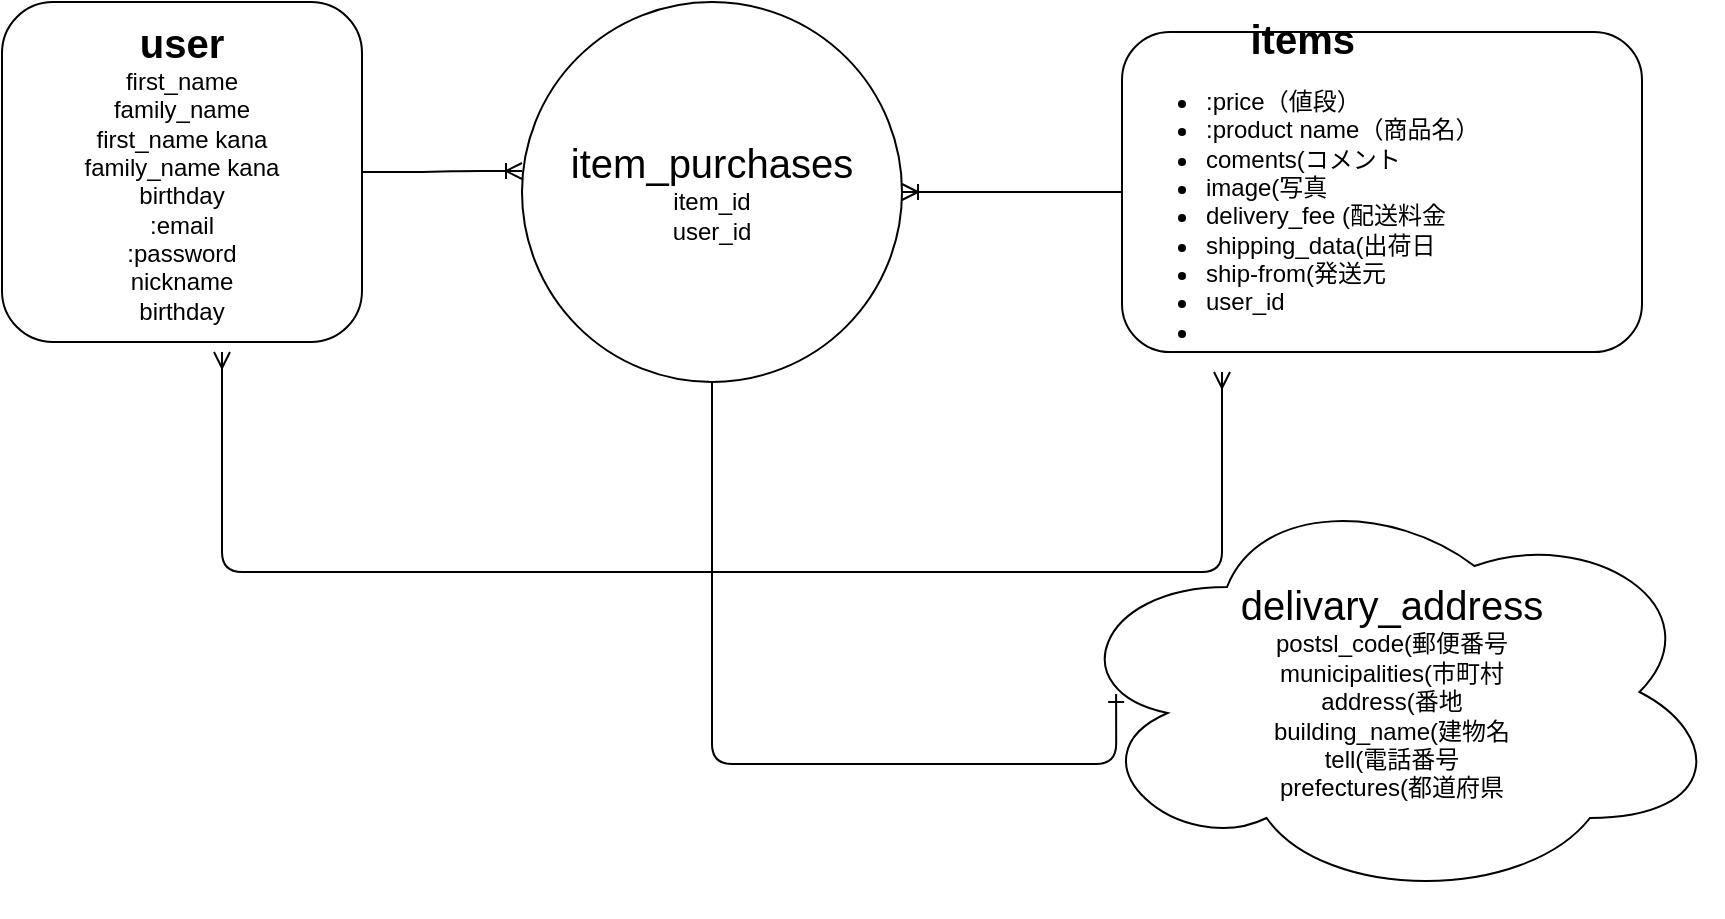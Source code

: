 <mxfile version="13.1.3">
    <diagram id="6hGFLwfOUW9BJ-s0fimq" name="Page-1">
        <mxGraphModel dx="1108" dy="555" grid="1" gridSize="10" guides="1" tooltips="1" connect="0" arrows="0" fold="1" page="1" pageScale="1" pageWidth="827" pageHeight="1169" math="0" shadow="0">
            <root>
                <mxCell id="0"/>
                <mxCell id="1" parent="0"/>
                <mxCell id="5" value="&lt;b style=&quot;font-size: 20px&quot;&gt;user&lt;br&gt;&lt;/b&gt;first_name&lt;br&gt;family_name&lt;br&gt;first_name kana&lt;br&gt;family_name kana&lt;br&gt;birthday&lt;br&gt;:email&lt;br&gt;:password&lt;br&gt;nickname&lt;br&gt;birthday" style="rounded=1;whiteSpace=wrap;html=1;" vertex="1" parent="1">
                    <mxGeometry y="30" width="180" height="170" as="geometry"/>
                </mxCell>
                <mxCell id="8" value="&lt;span&gt;&lt;br&gt;&lt;br&gt;&lt;br&gt;&lt;br&gt;&lt;font style=&quot;font-size: 20px&quot;&gt;delivary_address&lt;/font&gt;&lt;br&gt;postsl_code(郵便番号&lt;br&gt;municipalities(市町村&lt;br&gt;address(番地&lt;br&gt;building_name(建物名&lt;br&gt;tell(電話番号&lt;br&gt;prefectures(都道府県&lt;br&gt;&lt;br&gt;&lt;br&gt;&lt;br&gt;&lt;br&gt;&lt;/span&gt;" style="ellipse;shape=cloud;whiteSpace=wrap;html=1;" vertex="1" parent="1">
                    <mxGeometry x="530" y="270" width="330" height="210" as="geometry"/>
                </mxCell>
                <mxCell id="19" value="&lt;div style=&quot;text-align: center&quot;&gt;&lt;b&gt;&lt;font style=&quot;font-size: 20px&quot;&gt;items&lt;/font&gt;&lt;/b&gt;&lt;/div&gt;&lt;ul&gt;&lt;li&gt;:price（値段）&lt;/li&gt;&lt;li&gt;:product name（商品名）&lt;/li&gt;&lt;li&gt;coments(コメント&lt;/li&gt;&lt;li&gt;image(写真&lt;/li&gt;&lt;li&gt;delivery_fee (配送料金&lt;/li&gt;&lt;li&gt;shipping_data(出荷日&lt;/li&gt;&lt;li&gt;ship-from(発送元&lt;/li&gt;&lt;li&gt;user_id&lt;/li&gt;&lt;li&gt;&lt;br&gt;&lt;/li&gt;&lt;/ul&gt;" style="rounded=1;whiteSpace=wrap;html=1;align=left;" vertex="1" parent="1">
                    <mxGeometry x="560" y="45" width="260" height="160" as="geometry"/>
                </mxCell>
                <mxCell id="21" value="&lt;font style=&quot;font-size: 20px&quot;&gt;item_purchases&lt;/font&gt;&lt;br&gt;item_id&lt;br&gt;user_id" style="ellipse;whiteSpace=wrap;html=1;aspect=fixed;align=center;" vertex="1" parent="1">
                    <mxGeometry x="260" y="30" width="190" height="190" as="geometry"/>
                </mxCell>
                <mxCell id="41" value="" style="fontSize=12;html=1;endArrow=ERoneToMany;" edge="1" parent="1" source="19">
                    <mxGeometry width="100" height="100" relative="1" as="geometry">
                        <mxPoint x="530" y="105" as="sourcePoint"/>
                        <mxPoint x="450" y="125" as="targetPoint"/>
                    </mxGeometry>
                </mxCell>
                <mxCell id="45" value="" style="edgeStyle=entityRelationEdgeStyle;fontSize=12;html=1;endArrow=ERoneToMany;" edge="1" parent="1">
                    <mxGeometry width="100" height="100" relative="1" as="geometry">
                        <mxPoint x="180" y="115" as="sourcePoint"/>
                        <mxPoint x="260" y="114.5" as="targetPoint"/>
                    </mxGeometry>
                </mxCell>
                <mxCell id="48" value="" style="edgeStyle=orthogonalEdgeStyle;fontSize=12;html=1;endArrow=ERmany;startArrow=ERmany;" edge="1" parent="1">
                    <mxGeometry width="100" height="100" relative="1" as="geometry">
                        <mxPoint x="110" y="205" as="sourcePoint"/>
                        <mxPoint x="610" y="215" as="targetPoint"/>
                        <Array as="points">
                            <mxPoint x="110" y="315"/>
                            <mxPoint x="610" y="315"/>
                        </Array>
                    </mxGeometry>
                </mxCell>
                <mxCell id="49" value="" style="edgeStyle=orthogonalEdgeStyle;fontSize=12;html=1;endArrow=ERone;endFill=1;exitX=0.5;exitY=1;exitDx=0;exitDy=0;entryX=0.082;entryY=0.505;entryDx=0;entryDy=0;entryPerimeter=0;" edge="1" parent="1" source="21" target="8">
                    <mxGeometry width="100" height="100" relative="1" as="geometry">
                        <mxPoint x="340" y="300" as="sourcePoint"/>
                        <mxPoint x="440" y="200" as="targetPoint"/>
                        <Array as="points">
                            <mxPoint x="355" y="411"/>
                        </Array>
                    </mxGeometry>
                </mxCell>
            </root>
        </mxGraphModel>
    </diagram>
</mxfile>